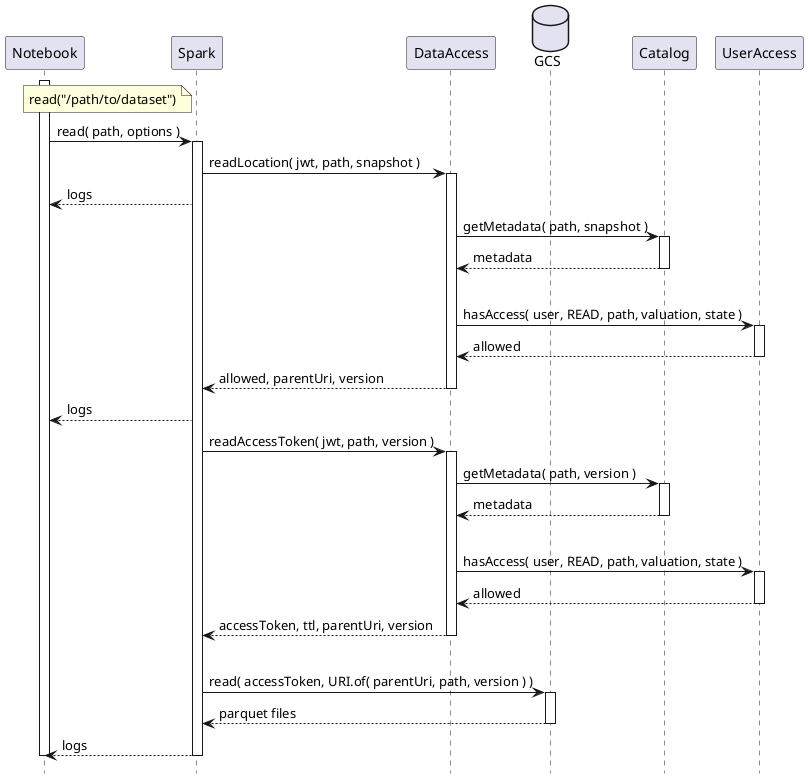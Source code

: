 @startuml
hide footbox

' Participants

participant "Notebook" as notebook
participant "Spark" as spark
participant "DataAccess" as data_access
database "GCS" as gcs
participant "Catalog" as catalog
participant "UserAccess" as user_access

' Read data

note left of spark
    read("/path/to/dataset")
end note

activate notebook
notebook->spark ++ : read( path, options )
spark->data_access ++ : readLocation( jwt, path, snapshot )
spark-->notebook: logs
data_access->catalog ++ : getMetadata( path, snapshot )
return metadata
|||
data_access->user_access ++ : hasAccess( user, READ, path, valuation, state )
return allowed
return allowed, parentUri, version
spark-->notebook: logs
spark->data_access ++ : readAccessToken( jwt, path, version )
data_access->catalog ++ : getMetadata( path, version )
return metadata
|||
data_access->user_access ++ : hasAccess( user, READ, path, valuation, state )
return allowed
return accessToken, ttl, parentUri, version
|||
spark->gcs ++ : read( accessToken, URI.of( parentUri, path, version ) )
return parquet files
return logs
deactivate notebook

@enduml